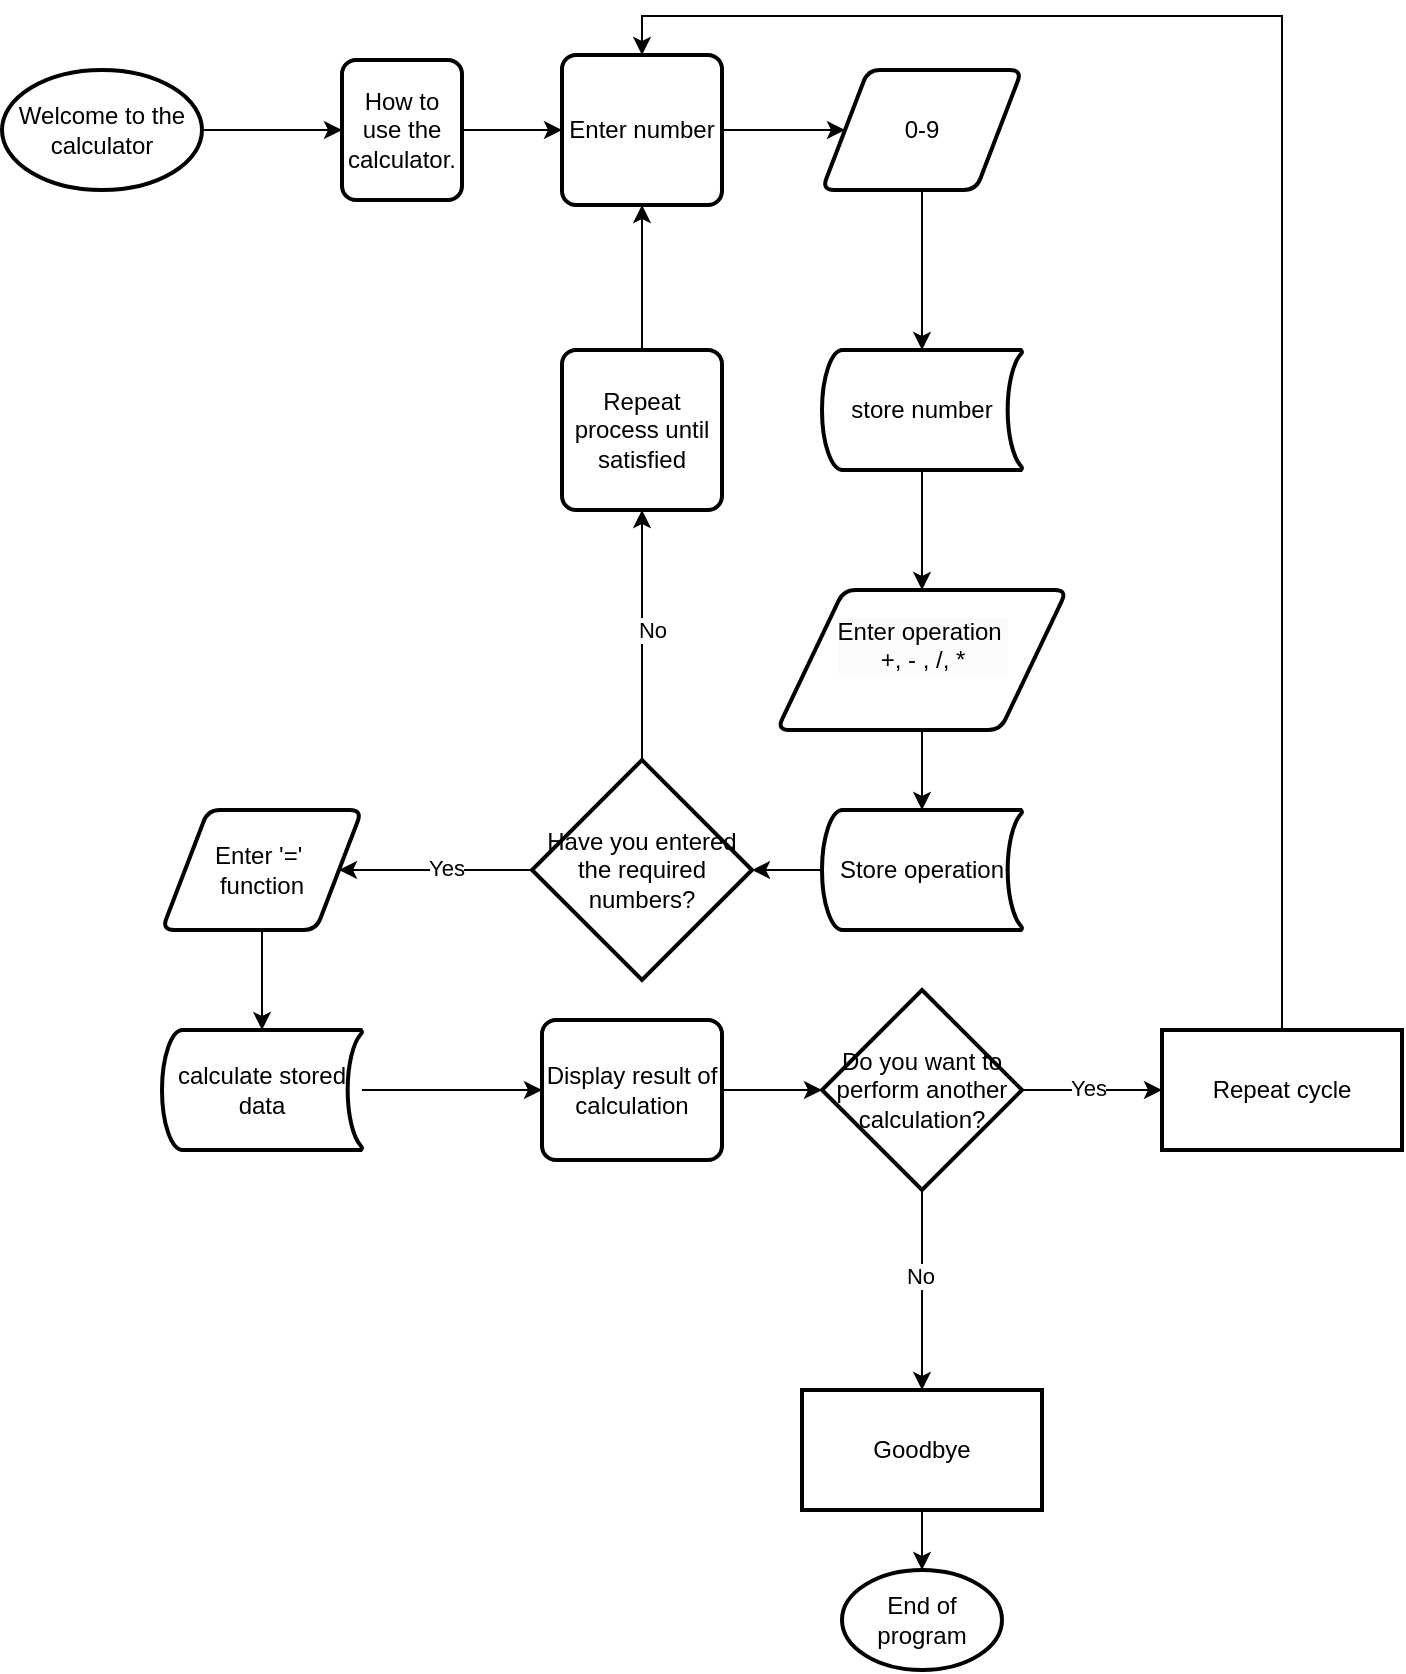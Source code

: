 <mxfile version="24.7.1" type="github">
  <diagram name="Page-1" id="c7488fd3-1785-93aa-aadb-54a6760d102a">
    <mxGraphModel dx="1290" dy="563" grid="1" gridSize="10" guides="1" tooltips="1" connect="1" arrows="1" fold="1" page="1" pageScale="1" pageWidth="1100" pageHeight="850" background="none" math="0" shadow="0">
      <root>
        <mxCell id="0" />
        <mxCell id="1" parent="0" />
        <mxCell id="_8nQwOPdRyk7TTIRGd8H-9" style="edgeStyle=orthogonalEdgeStyle;rounded=0;orthogonalLoop=1;jettySize=auto;html=1;" edge="1" parent="1" source="_8nQwOPdRyk7TTIRGd8H-1" target="_8nQwOPdRyk7TTIRGd8H-7">
          <mxGeometry relative="1" as="geometry" />
        </mxCell>
        <mxCell id="_8nQwOPdRyk7TTIRGd8H-1" value="How to use the calculator." style="rounded=1;whiteSpace=wrap;html=1;absoluteArcSize=1;arcSize=14;strokeWidth=2;" vertex="1" parent="1">
          <mxGeometry x="180" y="35" width="60" height="70" as="geometry" />
        </mxCell>
        <mxCell id="_8nQwOPdRyk7TTIRGd8H-4" style="edgeStyle=orthogonalEdgeStyle;rounded=0;orthogonalLoop=1;jettySize=auto;html=1;" edge="1" parent="1" source="_8nQwOPdRyk7TTIRGd8H-2" target="_8nQwOPdRyk7TTIRGd8H-1">
          <mxGeometry relative="1" as="geometry" />
        </mxCell>
        <mxCell id="_8nQwOPdRyk7TTIRGd8H-2" value="Welcome to the calculator" style="strokeWidth=2;html=1;shape=mxgraph.flowchart.start_1;whiteSpace=wrap;" vertex="1" parent="1">
          <mxGeometry x="10" y="40" width="100" height="60" as="geometry" />
        </mxCell>
        <mxCell id="_8nQwOPdRyk7TTIRGd8H-10" style="edgeStyle=orthogonalEdgeStyle;rounded=0;orthogonalLoop=1;jettySize=auto;html=1;entryX=0;entryY=0.5;entryDx=0;entryDy=0;" edge="1" parent="1" source="_8nQwOPdRyk7TTIRGd8H-7" target="_8nQwOPdRyk7TTIRGd8H-40">
          <mxGeometry relative="1" as="geometry">
            <mxPoint x="420" y="70" as="targetPoint" />
          </mxGeometry>
        </mxCell>
        <mxCell id="_8nQwOPdRyk7TTIRGd8H-7" value="Enter number" style="rounded=1;whiteSpace=wrap;html=1;absoluteArcSize=1;arcSize=14;strokeWidth=2;" vertex="1" parent="1">
          <mxGeometry x="290" y="32.5" width="80" height="75" as="geometry" />
        </mxCell>
        <mxCell id="_8nQwOPdRyk7TTIRGd8H-46" value="" style="edgeStyle=orthogonalEdgeStyle;rounded=0;orthogonalLoop=1;jettySize=auto;html=1;" edge="1" parent="1" source="_8nQwOPdRyk7TTIRGd8H-11" target="_8nQwOPdRyk7TTIRGd8H-45">
          <mxGeometry relative="1" as="geometry" />
        </mxCell>
        <mxCell id="_8nQwOPdRyk7TTIRGd8H-11" value="store number" style="strokeWidth=2;html=1;shape=mxgraph.flowchart.stored_data;whiteSpace=wrap;" vertex="1" parent="1">
          <mxGeometry x="420" y="180" width="100" height="60" as="geometry" />
        </mxCell>
        <mxCell id="_8nQwOPdRyk7TTIRGd8H-31" style="edgeStyle=orthogonalEdgeStyle;rounded=0;orthogonalLoop=1;jettySize=auto;html=1;" edge="1" parent="1" source="_8nQwOPdRyk7TTIRGd8H-16" target="_8nQwOPdRyk7TTIRGd8H-30">
          <mxGeometry relative="1" as="geometry" />
        </mxCell>
        <mxCell id="_8nQwOPdRyk7TTIRGd8H-16" value="Store operation" style="strokeWidth=2;html=1;shape=mxgraph.flowchart.stored_data;whiteSpace=wrap;" vertex="1" parent="1">
          <mxGeometry x="420" y="410" width="100" height="60" as="geometry" />
        </mxCell>
        <mxCell id="_8nQwOPdRyk7TTIRGd8H-29" style="edgeStyle=orthogonalEdgeStyle;rounded=0;orthogonalLoop=1;jettySize=auto;html=1;exitX=0.5;exitY=1;exitDx=0;exitDy=0;" edge="1" parent="1">
          <mxGeometry relative="1" as="geometry">
            <mxPoint x="340" y="477.5" as="sourcePoint" />
            <mxPoint x="340" y="477.5" as="targetPoint" />
          </mxGeometry>
        </mxCell>
        <mxCell id="_8nQwOPdRyk7TTIRGd8H-33" style="edgeStyle=orthogonalEdgeStyle;rounded=0;orthogonalLoop=1;jettySize=auto;html=1;entryX=0.5;entryY=1;entryDx=0;entryDy=0;" edge="1" parent="1" source="_8nQwOPdRyk7TTIRGd8H-30" target="_8nQwOPdRyk7TTIRGd8H-36">
          <mxGeometry relative="1" as="geometry">
            <mxPoint x="330" y="270" as="targetPoint" />
          </mxGeometry>
        </mxCell>
        <mxCell id="_8nQwOPdRyk7TTIRGd8H-34" value="No" style="edgeLabel;html=1;align=center;verticalAlign=middle;resizable=0;points=[];" vertex="1" connectable="0" parent="_8nQwOPdRyk7TTIRGd8H-33">
          <mxGeometry x="0.038" y="-5" relative="1" as="geometry">
            <mxPoint as="offset" />
          </mxGeometry>
        </mxCell>
        <mxCell id="_8nQwOPdRyk7TTIRGd8H-38" style="edgeStyle=orthogonalEdgeStyle;rounded=0;orthogonalLoop=1;jettySize=auto;html=1;entryX=1;entryY=0.5;entryDx=0;entryDy=0;" edge="1" parent="1" source="_8nQwOPdRyk7TTIRGd8H-30" target="_8nQwOPdRyk7TTIRGd8H-49">
          <mxGeometry relative="1" as="geometry">
            <mxPoint x="200" y="440" as="targetPoint" />
          </mxGeometry>
        </mxCell>
        <mxCell id="_8nQwOPdRyk7TTIRGd8H-39" value="Yes" style="edgeLabel;html=1;align=center;verticalAlign=middle;resizable=0;points=[];" vertex="1" connectable="0" parent="_8nQwOPdRyk7TTIRGd8H-38">
          <mxGeometry x="-0.096" y="-1" relative="1" as="geometry">
            <mxPoint as="offset" />
          </mxGeometry>
        </mxCell>
        <mxCell id="_8nQwOPdRyk7TTIRGd8H-30" value="Have you entered the required numbers?" style="strokeWidth=2;html=1;shape=mxgraph.flowchart.decision;whiteSpace=wrap;" vertex="1" parent="1">
          <mxGeometry x="275" y="385" width="110" height="110" as="geometry" />
        </mxCell>
        <mxCell id="_8nQwOPdRyk7TTIRGd8H-37" style="edgeStyle=orthogonalEdgeStyle;rounded=0;orthogonalLoop=1;jettySize=auto;html=1;entryX=0.5;entryY=1;entryDx=0;entryDy=0;" edge="1" parent="1" source="_8nQwOPdRyk7TTIRGd8H-36" target="_8nQwOPdRyk7TTIRGd8H-7">
          <mxGeometry relative="1" as="geometry" />
        </mxCell>
        <mxCell id="_8nQwOPdRyk7TTIRGd8H-36" value="Repeat process until satisfied" style="rounded=1;whiteSpace=wrap;html=1;absoluteArcSize=1;arcSize=14;strokeWidth=2;" vertex="1" parent="1">
          <mxGeometry x="290" y="180" width="80" height="80" as="geometry" />
        </mxCell>
        <mxCell id="_8nQwOPdRyk7TTIRGd8H-41" style="edgeStyle=orthogonalEdgeStyle;rounded=0;orthogonalLoop=1;jettySize=auto;html=1;" edge="1" parent="1" source="_8nQwOPdRyk7TTIRGd8H-40" target="_8nQwOPdRyk7TTIRGd8H-11">
          <mxGeometry relative="1" as="geometry" />
        </mxCell>
        <mxCell id="_8nQwOPdRyk7TTIRGd8H-40" value="0-9" style="shape=parallelogram;html=1;strokeWidth=2;perimeter=parallelogramPerimeter;whiteSpace=wrap;rounded=1;arcSize=12;size=0.23;" vertex="1" parent="1">
          <mxGeometry x="420" y="40" width="100" height="60" as="geometry" />
        </mxCell>
        <mxCell id="_8nQwOPdRyk7TTIRGd8H-47" value="" style="edgeStyle=orthogonalEdgeStyle;rounded=0;orthogonalLoop=1;jettySize=auto;html=1;" edge="1" parent="1" source="_8nQwOPdRyk7TTIRGd8H-45" target="_8nQwOPdRyk7TTIRGd8H-16">
          <mxGeometry relative="1" as="geometry" />
        </mxCell>
        <mxCell id="_8nQwOPdRyk7TTIRGd8H-45" value="&#xa;&lt;span style=&quot;color: rgb(0, 0, 0); font-family: Helvetica; font-size: 12px; font-style: normal; font-variant-ligatures: normal; font-variant-caps: normal; font-weight: 400; letter-spacing: normal; orphans: 2; text-align: center; text-indent: 0px; text-transform: none; widows: 2; word-spacing: 0px; -webkit-text-stroke-width: 0px; white-space: normal; background-color: rgb(251, 251, 251); text-decoration-thickness: initial; text-decoration-style: initial; text-decoration-color: initial; display: inline !important; float: none;&quot;&gt;Enter operation&amp;nbsp;&lt;/span&gt;&lt;div style=&quot;forced-color-adjust: none; color: rgb(0, 0, 0); font-family: Helvetica; font-size: 12px; font-style: normal; font-variant-ligatures: normal; font-variant-caps: normal; font-weight: 400; letter-spacing: normal; orphans: 2; text-align: center; text-indent: 0px; text-transform: none; widows: 2; word-spacing: 0px; -webkit-text-stroke-width: 0px; white-space: normal; background-color: rgb(251, 251, 251); text-decoration-thickness: initial; text-decoration-style: initial; text-decoration-color: initial;&quot;&gt;+, - , /, *&lt;/div&gt;&#xa;&#xa;" style="shape=parallelogram;html=1;strokeWidth=2;perimeter=parallelogramPerimeter;whiteSpace=wrap;rounded=1;arcSize=12;size=0.23;" vertex="1" parent="1">
          <mxGeometry x="397.5" y="300" width="145" height="70" as="geometry" />
        </mxCell>
        <mxCell id="_8nQwOPdRyk7TTIRGd8H-51" value="" style="edgeStyle=orthogonalEdgeStyle;rounded=0;orthogonalLoop=1;jettySize=auto;html=1;" edge="1" parent="1" source="_8nQwOPdRyk7TTIRGd8H-49" target="_8nQwOPdRyk7TTIRGd8H-50">
          <mxGeometry relative="1" as="geometry" />
        </mxCell>
        <mxCell id="_8nQwOPdRyk7TTIRGd8H-49" value="Enter &#39;=&#39;&amp;nbsp;&lt;div&gt;function&lt;/div&gt;" style="shape=parallelogram;html=1;strokeWidth=2;perimeter=parallelogramPerimeter;whiteSpace=wrap;rounded=1;arcSize=12;size=0.23;" vertex="1" parent="1">
          <mxGeometry x="90" y="410" width="100" height="60" as="geometry" />
        </mxCell>
        <mxCell id="_8nQwOPdRyk7TTIRGd8H-53" value="" style="edgeStyle=orthogonalEdgeStyle;rounded=0;orthogonalLoop=1;jettySize=auto;html=1;" edge="1" parent="1" source="_8nQwOPdRyk7TTIRGd8H-50" target="_8nQwOPdRyk7TTIRGd8H-52">
          <mxGeometry relative="1" as="geometry" />
        </mxCell>
        <mxCell id="_8nQwOPdRyk7TTIRGd8H-50" value="calculate stored data" style="strokeWidth=2;html=1;shape=mxgraph.flowchart.stored_data;whiteSpace=wrap;" vertex="1" parent="1">
          <mxGeometry x="90" y="520" width="100" height="60" as="geometry" />
        </mxCell>
        <mxCell id="_8nQwOPdRyk7TTIRGd8H-55" value="" style="edgeStyle=orthogonalEdgeStyle;rounded=0;orthogonalLoop=1;jettySize=auto;html=1;" edge="1" parent="1" source="_8nQwOPdRyk7TTIRGd8H-52" target="_8nQwOPdRyk7TTIRGd8H-54">
          <mxGeometry relative="1" as="geometry" />
        </mxCell>
        <mxCell id="_8nQwOPdRyk7TTIRGd8H-52" value="Display result of calculation" style="rounded=1;whiteSpace=wrap;html=1;absoluteArcSize=1;arcSize=14;strokeWidth=2;" vertex="1" parent="1">
          <mxGeometry x="280" y="515" width="90" height="70" as="geometry" />
        </mxCell>
        <mxCell id="_8nQwOPdRyk7TTIRGd8H-57" value="" style="edgeStyle=orthogonalEdgeStyle;rounded=0;orthogonalLoop=1;jettySize=auto;html=1;" edge="1" parent="1" source="_8nQwOPdRyk7TTIRGd8H-54" target="_8nQwOPdRyk7TTIRGd8H-56">
          <mxGeometry relative="1" as="geometry" />
        </mxCell>
        <mxCell id="_8nQwOPdRyk7TTIRGd8H-58" value="No" style="edgeLabel;html=1;align=center;verticalAlign=middle;resizable=0;points=[];" vertex="1" connectable="0" parent="_8nQwOPdRyk7TTIRGd8H-57">
          <mxGeometry x="-0.14" y="-1" relative="1" as="geometry">
            <mxPoint as="offset" />
          </mxGeometry>
        </mxCell>
        <mxCell id="_8nQwOPdRyk7TTIRGd8H-60" value="" style="edgeStyle=orthogonalEdgeStyle;rounded=0;orthogonalLoop=1;jettySize=auto;html=1;" edge="1" parent="1" source="_8nQwOPdRyk7TTIRGd8H-54" target="_8nQwOPdRyk7TTIRGd8H-59">
          <mxGeometry relative="1" as="geometry" />
        </mxCell>
        <mxCell id="_8nQwOPdRyk7TTIRGd8H-61" value="Yes" style="edgeLabel;html=1;align=center;verticalAlign=middle;resizable=0;points=[];" vertex="1" connectable="0" parent="_8nQwOPdRyk7TTIRGd8H-60">
          <mxGeometry x="-0.074" y="1" relative="1" as="geometry">
            <mxPoint as="offset" />
          </mxGeometry>
        </mxCell>
        <mxCell id="_8nQwOPdRyk7TTIRGd8H-54" value="Do you want to perform another calculation?" style="strokeWidth=2;html=1;shape=mxgraph.flowchart.decision;whiteSpace=wrap;" vertex="1" parent="1">
          <mxGeometry x="420" y="500" width="100" height="100" as="geometry" />
        </mxCell>
        <mxCell id="_8nQwOPdRyk7TTIRGd8H-64" value="" style="edgeStyle=orthogonalEdgeStyle;rounded=0;orthogonalLoop=1;jettySize=auto;html=1;" edge="1" parent="1" source="_8nQwOPdRyk7TTIRGd8H-56" target="_8nQwOPdRyk7TTIRGd8H-63">
          <mxGeometry relative="1" as="geometry" />
        </mxCell>
        <mxCell id="_8nQwOPdRyk7TTIRGd8H-56" value="Goodbye" style="whiteSpace=wrap;html=1;strokeWidth=2;" vertex="1" parent="1">
          <mxGeometry x="410" y="700" width="120" height="60" as="geometry" />
        </mxCell>
        <mxCell id="_8nQwOPdRyk7TTIRGd8H-62" style="edgeStyle=orthogonalEdgeStyle;rounded=0;orthogonalLoop=1;jettySize=auto;html=1;entryX=0.5;entryY=0;entryDx=0;entryDy=0;" edge="1" parent="1" source="_8nQwOPdRyk7TTIRGd8H-59" target="_8nQwOPdRyk7TTIRGd8H-7">
          <mxGeometry relative="1" as="geometry">
            <Array as="points">
              <mxPoint x="650" y="13" />
              <mxPoint x="330" y="13" />
            </Array>
          </mxGeometry>
        </mxCell>
        <mxCell id="_8nQwOPdRyk7TTIRGd8H-59" value="Repeat cycle" style="whiteSpace=wrap;html=1;strokeWidth=2;" vertex="1" parent="1">
          <mxGeometry x="590" y="520" width="120" height="60" as="geometry" />
        </mxCell>
        <mxCell id="_8nQwOPdRyk7TTIRGd8H-63" value="End of program" style="ellipse;whiteSpace=wrap;html=1;strokeWidth=2;" vertex="1" parent="1">
          <mxGeometry x="430" y="790" width="80" height="50" as="geometry" />
        </mxCell>
      </root>
    </mxGraphModel>
  </diagram>
</mxfile>
